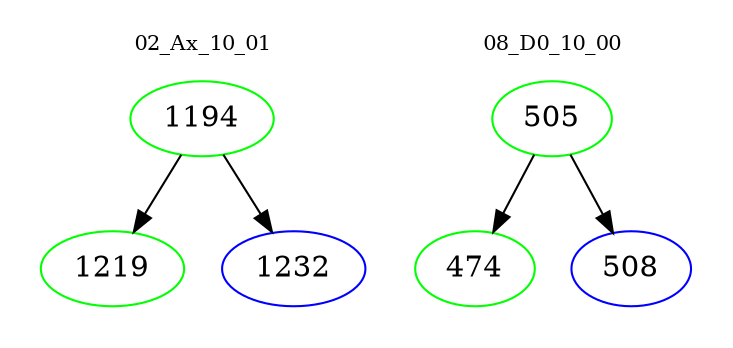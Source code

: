 digraph{
subgraph cluster_0 {
color = white
label = "02_Ax_10_01";
fontsize=10;
T0_1194 [label="1194", color="green"]
T0_1194 -> T0_1219 [color="black"]
T0_1219 [label="1219", color="green"]
T0_1194 -> T0_1232 [color="black"]
T0_1232 [label="1232", color="blue"]
}
subgraph cluster_1 {
color = white
label = "08_D0_10_00";
fontsize=10;
T1_505 [label="505", color="green"]
T1_505 -> T1_474 [color="black"]
T1_474 [label="474", color="green"]
T1_505 -> T1_508 [color="black"]
T1_508 [label="508", color="blue"]
}
}
